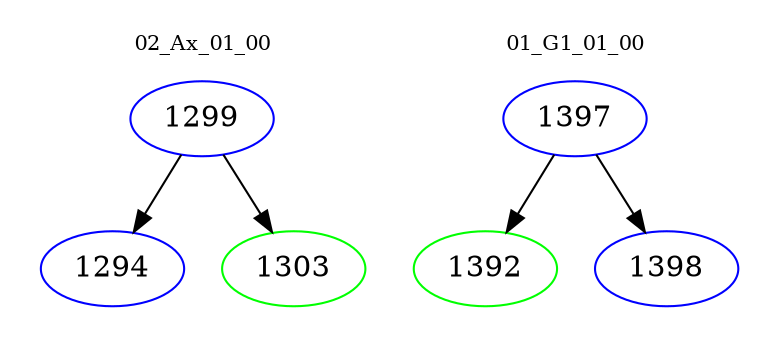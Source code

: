 digraph{
subgraph cluster_0 {
color = white
label = "02_Ax_01_00";
fontsize=10;
T0_1299 [label="1299", color="blue"]
T0_1299 -> T0_1294 [color="black"]
T0_1294 [label="1294", color="blue"]
T0_1299 -> T0_1303 [color="black"]
T0_1303 [label="1303", color="green"]
}
subgraph cluster_1 {
color = white
label = "01_G1_01_00";
fontsize=10;
T1_1397 [label="1397", color="blue"]
T1_1397 -> T1_1392 [color="black"]
T1_1392 [label="1392", color="green"]
T1_1397 -> T1_1398 [color="black"]
T1_1398 [label="1398", color="blue"]
}
}
